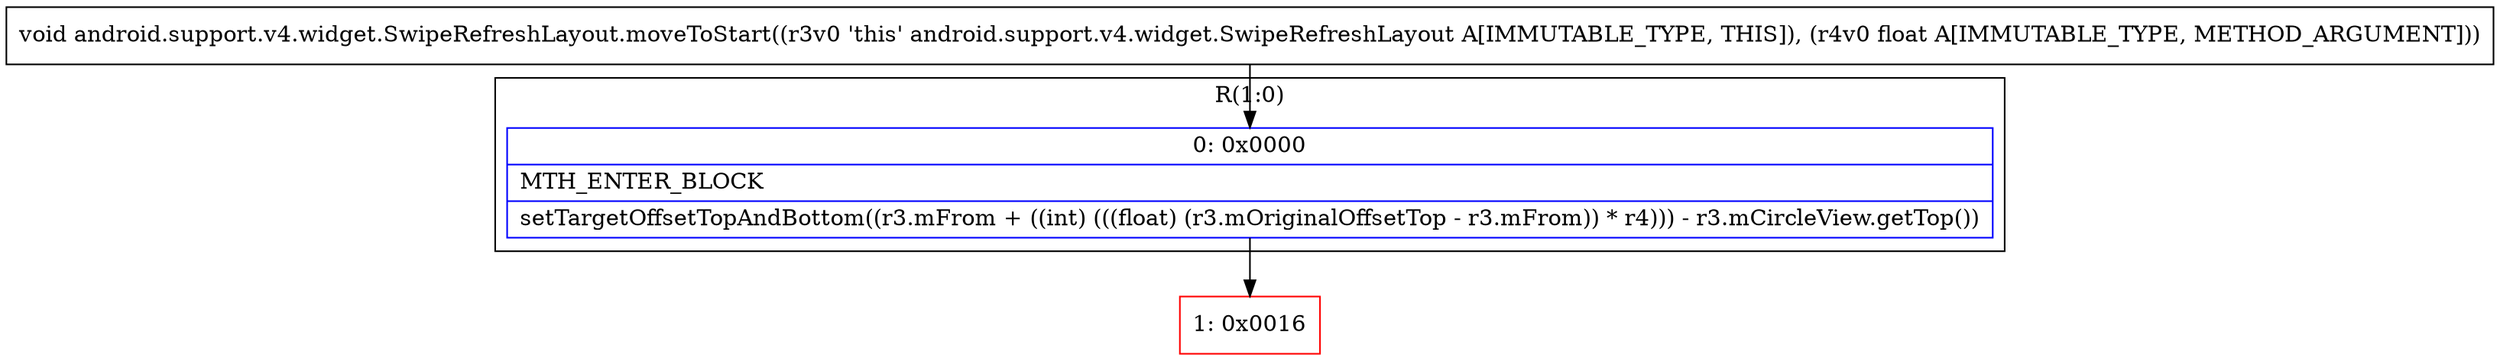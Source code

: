 digraph "CFG forandroid.support.v4.widget.SwipeRefreshLayout.moveToStart(F)V" {
subgraph cluster_Region_180857059 {
label = "R(1:0)";
node [shape=record,color=blue];
Node_0 [shape=record,label="{0\:\ 0x0000|MTH_ENTER_BLOCK\l|setTargetOffsetTopAndBottom((r3.mFrom + ((int) (((float) (r3.mOriginalOffsetTop \- r3.mFrom)) * r4))) \- r3.mCircleView.getTop())\l}"];
}
Node_1 [shape=record,color=red,label="{1\:\ 0x0016}"];
MethodNode[shape=record,label="{void android.support.v4.widget.SwipeRefreshLayout.moveToStart((r3v0 'this' android.support.v4.widget.SwipeRefreshLayout A[IMMUTABLE_TYPE, THIS]), (r4v0 float A[IMMUTABLE_TYPE, METHOD_ARGUMENT])) }"];
MethodNode -> Node_0;
Node_0 -> Node_1;
}

